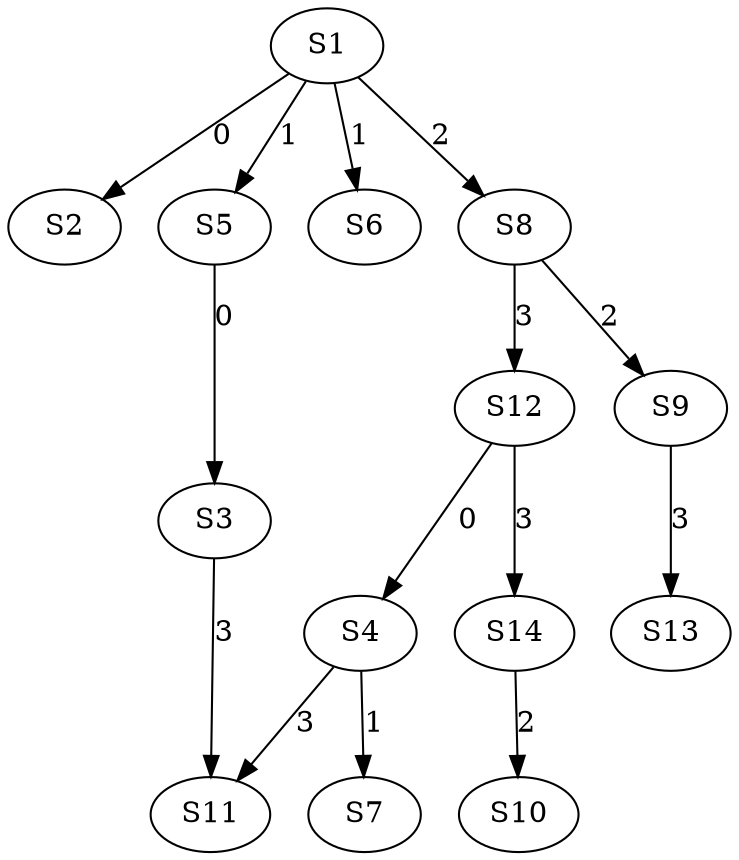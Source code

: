 strict digraph {
	S1 -> S2 [ label = 0 ];
	S5 -> S3 [ label = 0 ];
	S12 -> S4 [ label = 0 ];
	S1 -> S5 [ label = 1 ];
	S1 -> S6 [ label = 1 ];
	S4 -> S7 [ label = 1 ];
	S1 -> S8 [ label = 2 ];
	S8 -> S9 [ label = 2 ];
	S14 -> S10 [ label = 2 ];
	S4 -> S11 [ label = 3 ];
	S8 -> S12 [ label = 3 ];
	S9 -> S13 [ label = 3 ];
	S12 -> S14 [ label = 3 ];
	S3 -> S11 [ label = 3 ];
}